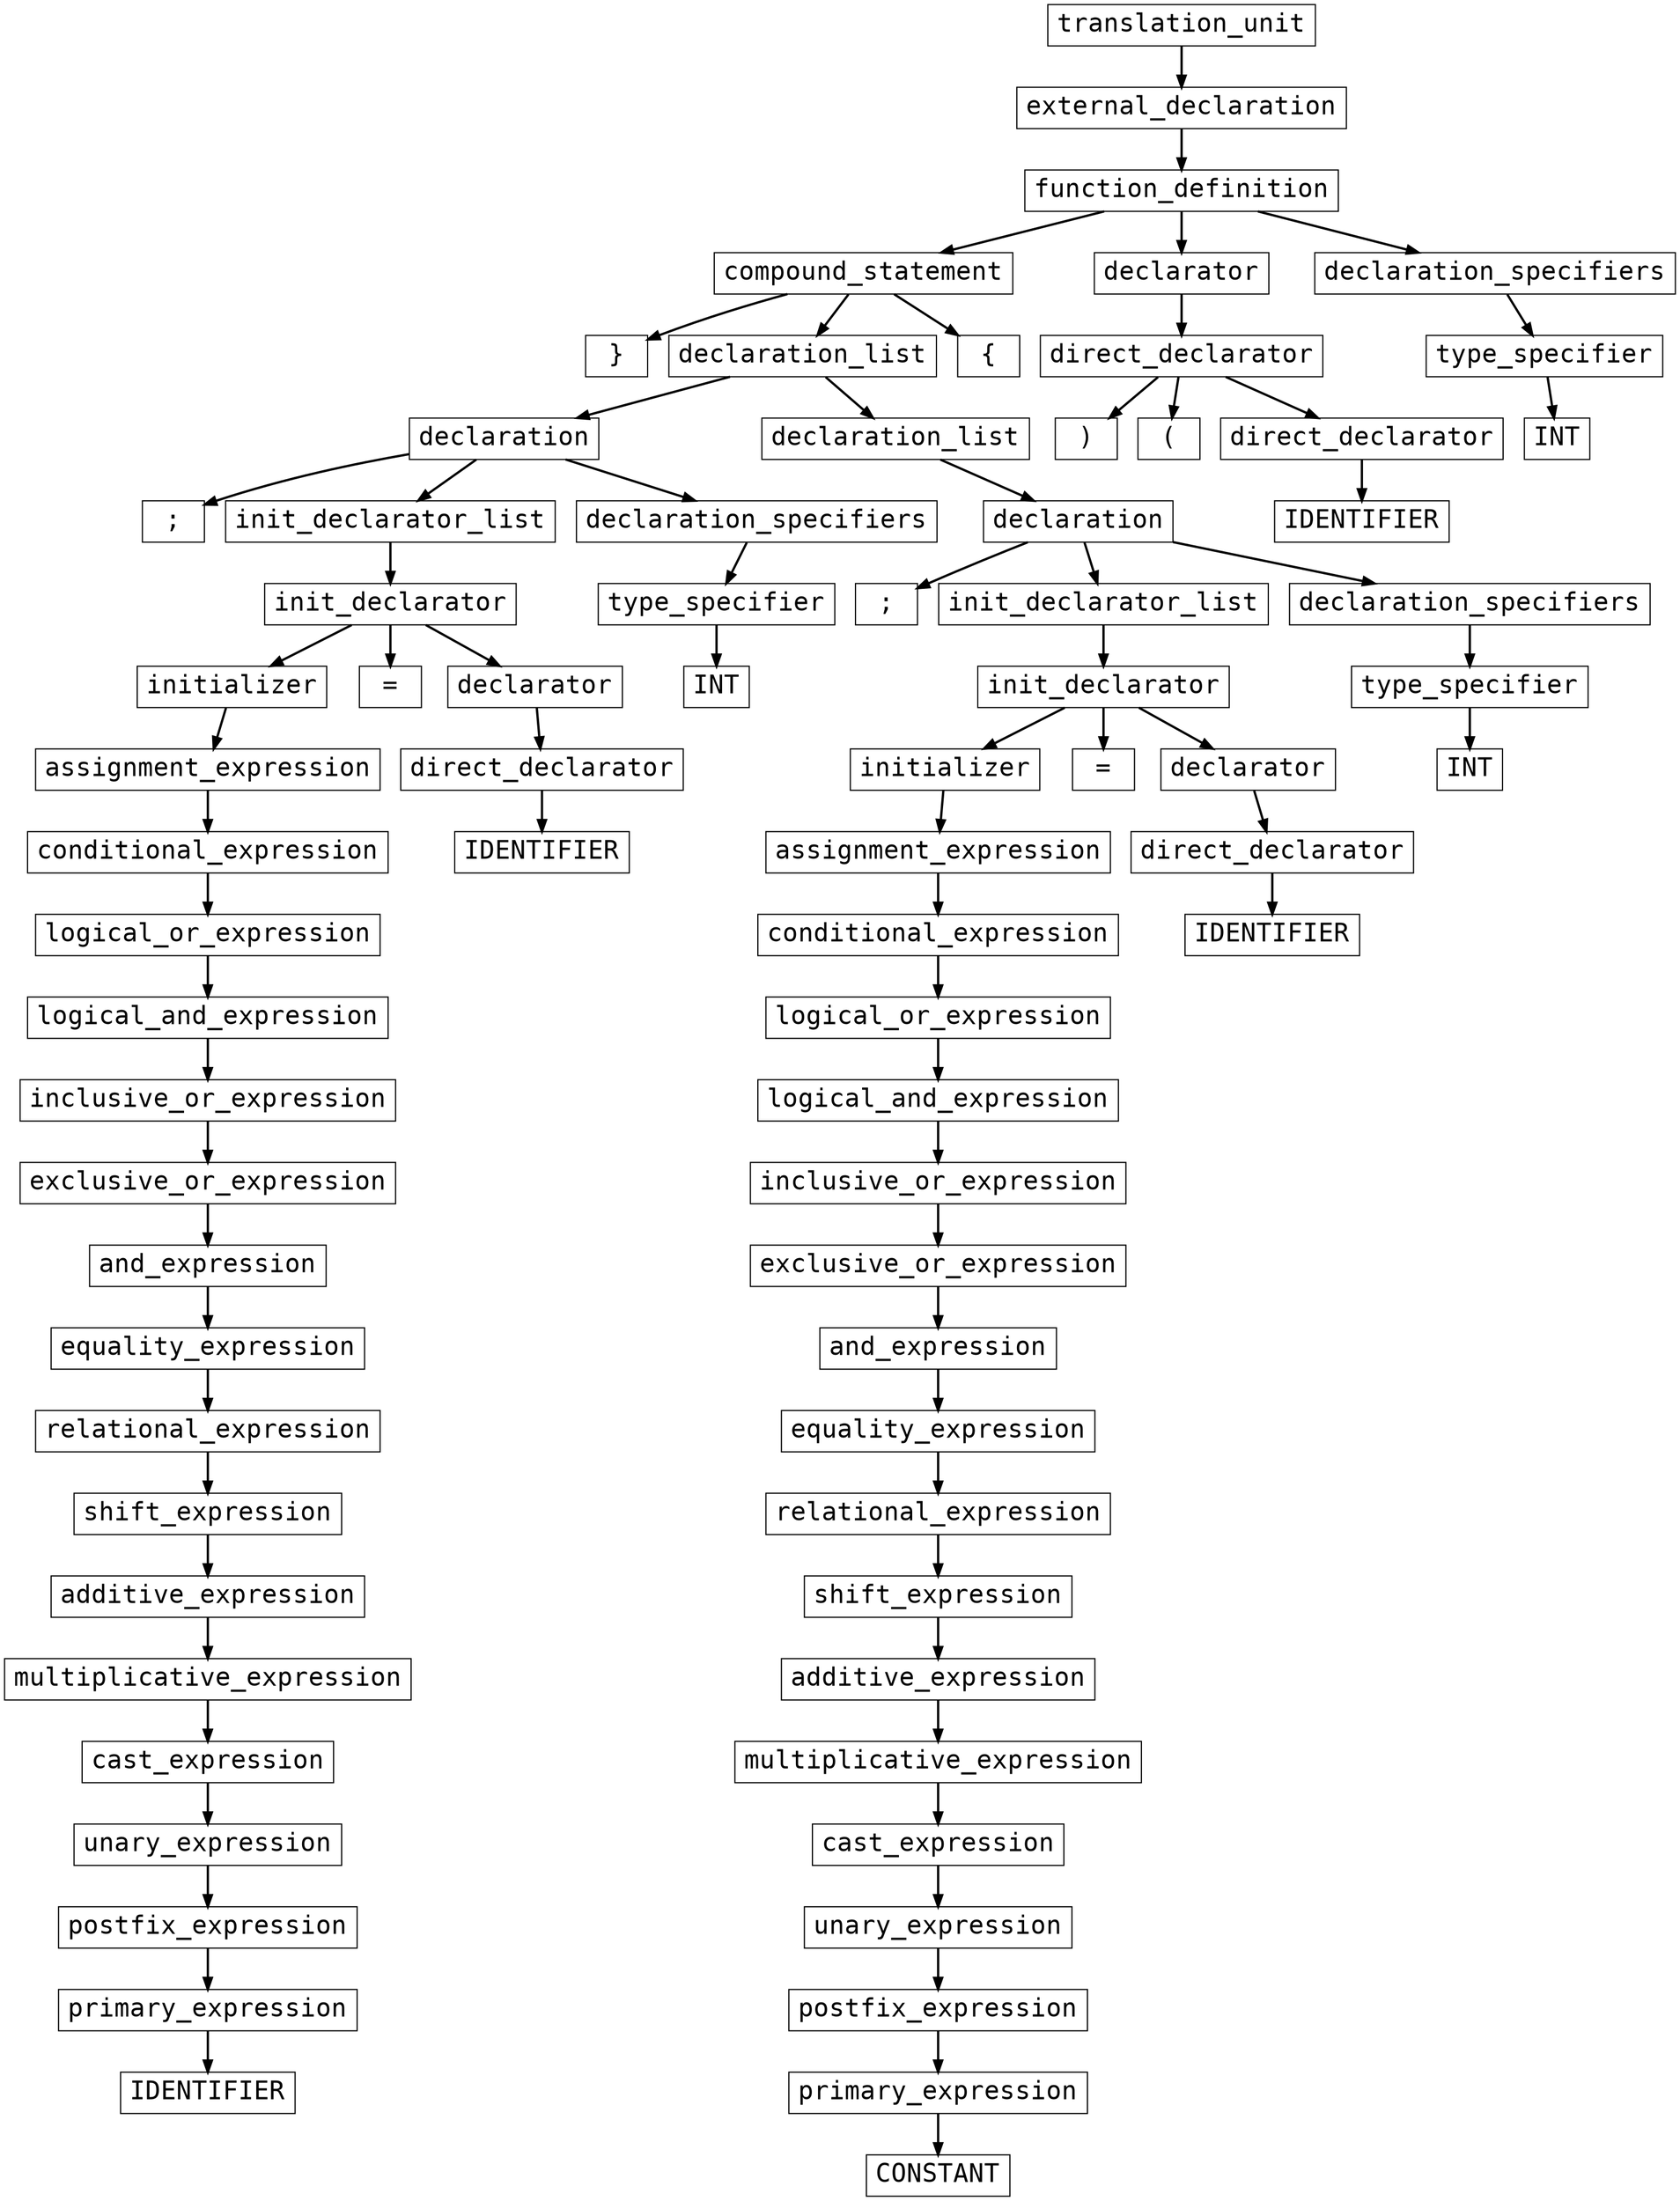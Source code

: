 digraph btree{
size = " 50, 50"; 
fontsize = 10; 
node [shape=box, fontsize=22, fontname=Consolas];
edge [style=bold]
-1215641888[label="translation_unit"];
-1215641888->-1215643616;
-1215643616[label="external_declaration"];
-1215643616->-1215644960;
-1215644960[label="function_definition"];
-1215644960->-1215643808;
-1215643808[label="compound_statement"];
-1215643808->-1215645536;
-1215645536[label="}"];
-1215643808->-1215645344;
-1215645344[label="declaration_list"];
-1215645344->-1215645728;
-1215645728[label="declaration"];
-1215645728->-1215642272;
-1215642272[label=";"];
-1215645728->-1215643040;
-1215643040[label="init_declarator_list"];
-1215643040->-1215644768;
-1215644768[label="init_declarator"];
-1215644768->-1215645920;
-1215645920[label="initializer"];
-1215645920->-1215646496;
-1215646496[label="assignment_expression"];
-1215646496->-1215646688;
-1215646688[label="conditional_expression"];
-1215646688->-1215646880;
-1215646880[label="logical_or_expression"];
-1215646880->-1215644000;
-1215644000[label="logical_and_expression"];
-1215644000->-1215647264;
-1215647264[label="inclusive_or_expression"];
-1215647264->-1215647456;
-1215647456[label="exclusive_or_expression"];
-1215647456->-1215646304;
-1215646304[label="and_expression"];
-1215646304->-1215646112;
-1215646112[label="equality_expression"];
-1215646112->-1215649376;
-1215649376[label="relational_expression"];
-1215649376->-1215647648;
-1215647648[label="shift_expression"];
-1215647648->-1215648032;
-1215648032[label="additive_expression"];
-1215648032->-1215649568;
-1215649568[label="multiplicative_expression"];
-1215649568->-1215644192;
-1215644192[label="cast_expression"];
-1215644192->-1215644576;
-1215644576[label="unary_expression"];
-1215644576->-1215647840;
-1215647840[label="postfix_expression"];
-1215647840->-1215649760;
-1215649760[label="primary_expression"];
-1215649760->-1215648224;
-1215648224[label="IDENTIFIER"];
-1215644768->-1215648416;
-1215648416[label="="];
-1215644768->-1215645152;
-1215645152[label="declarator"];
-1215645152->-1215648800;
-1215648800[label="direct_declarator"];
-1215648800->-1215647072;
-1215647072[label="IDENTIFIER"];
-1215645728->-1215648608;
-1215648608[label="declaration_specifiers"];
-1215648608->-1215644384;
-1215644384[label="type_specifier"];
-1215644384->-1215649184;
-1215649184[label="INT"];
-1215645344->-1215700432;
-1215700432[label="declaration_list"];
-1215700432->-1215701008;
-1215701008[label="declaration"];
-1215701008->-1215701392;
-1215701392[label=";"];
-1215701008->-1215699856;
-1215699856[label="init_declarator_list"];
-1215699856->-1215700048;
-1215700048[label="init_declarator"];
-1215700048->-1215701968;
-1215701968[label="initializer"];
-1215701968->-1215702352;
-1215702352[label="assignment_expression"];
-1215702352->-1215700240;
-1215700240[label="conditional_expression"];
-1215700240->-1215702160;
-1215702160[label="logical_or_expression"];
-1215702160->-1215702544;
-1215702544[label="logical_and_expression"];
-1215702544->-1215702736;
-1215702736[label="inclusive_or_expression"];
-1215702736->-1215699472;
-1215699472[label="exclusive_or_expression"];
-1215699472->-1215702928;
-1215702928[label="and_expression"];
-1215702928->-1215699664;
-1215699664[label="equality_expression"];
-1215699664->-1215701584;
-1215701584[label="relational_expression"];
-1215701584->-1215703120;
-1215703120[label="shift_expression"];
-1215703120->-1215701200;
-1215701200[label="additive_expression"];
-1215701200->-1215700816;
-1215700816[label="multiplicative_expression"];
-1215700816->-1215701776;
-1215701776[label="cast_expression"];
-1215701776->-1215700624;
-1215700624[label="unary_expression"];
-1215700624->-1165738480;
-1165738480[label="postfix_expression"];
-1165738480->-1165738864;
-1165738864[label="primary_expression"];
-1165738864->-1165739248;
-1165739248[label="CONSTANT"];
-1215700048->-1165739440;
-1165739440[label="="];
-1215700048->-1165739632;
-1165739632[label="declarator"];
-1165739632->-1165739824;
-1165739824[label="direct_declarator"];
-1165739824->-1165740208;
-1165740208[label="IDENTIFIER"];
-1215701008->-1165741936;
-1165741936[label="declaration_specifiers"];
-1165741936->-1165740400;
-1165740400[label="type_specifier"];
-1165740400->-1165738288;
-1165738288[label="INT"];
-1215643808->-1165740592;
-1165740592[label="{"];
-1215644960->-1165738672;
-1165738672[label="declarator"];
-1165738672->-1165740976;
-1165740976[label="direct_declarator"];
-1165740976->-1165741168;
-1165741168[label=")"];
-1165740976->-1165739056;
-1165739056[label="("];
-1165740976->-1165740784;
-1165740784[label="direct_declarator"];
-1165740784->-1165741360;
-1165741360[label="IDENTIFIER"];
-1215644960->-1165740016;
-1165740016[label="declaration_specifiers"];
-1165740016->-1165741744;
-1165741744[label="type_specifier"];
-1165741744->-1165741552;
-1165741552[label="INT"];
}
